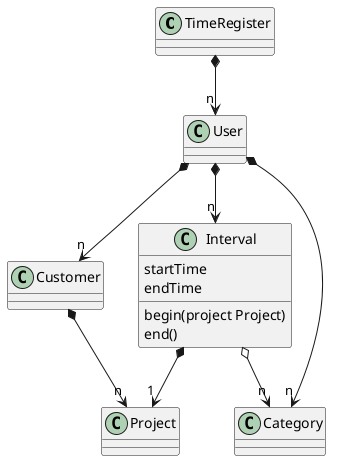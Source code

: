 @startuml

class TimeRegister
class User
class Project 
class Category
class Interval {
  startTime
  endTime
  begin(project Project)
  end()
}
class Customer

TimeRegister *-down-> "n" User
User *-down-> "n" Customer
Customer *-down-> "n" Project
User *-down-> "n" Interval
User *-down-> "n" Category
Interval *-> "1" Project
Interval o-down-> "n" Category
@enduml